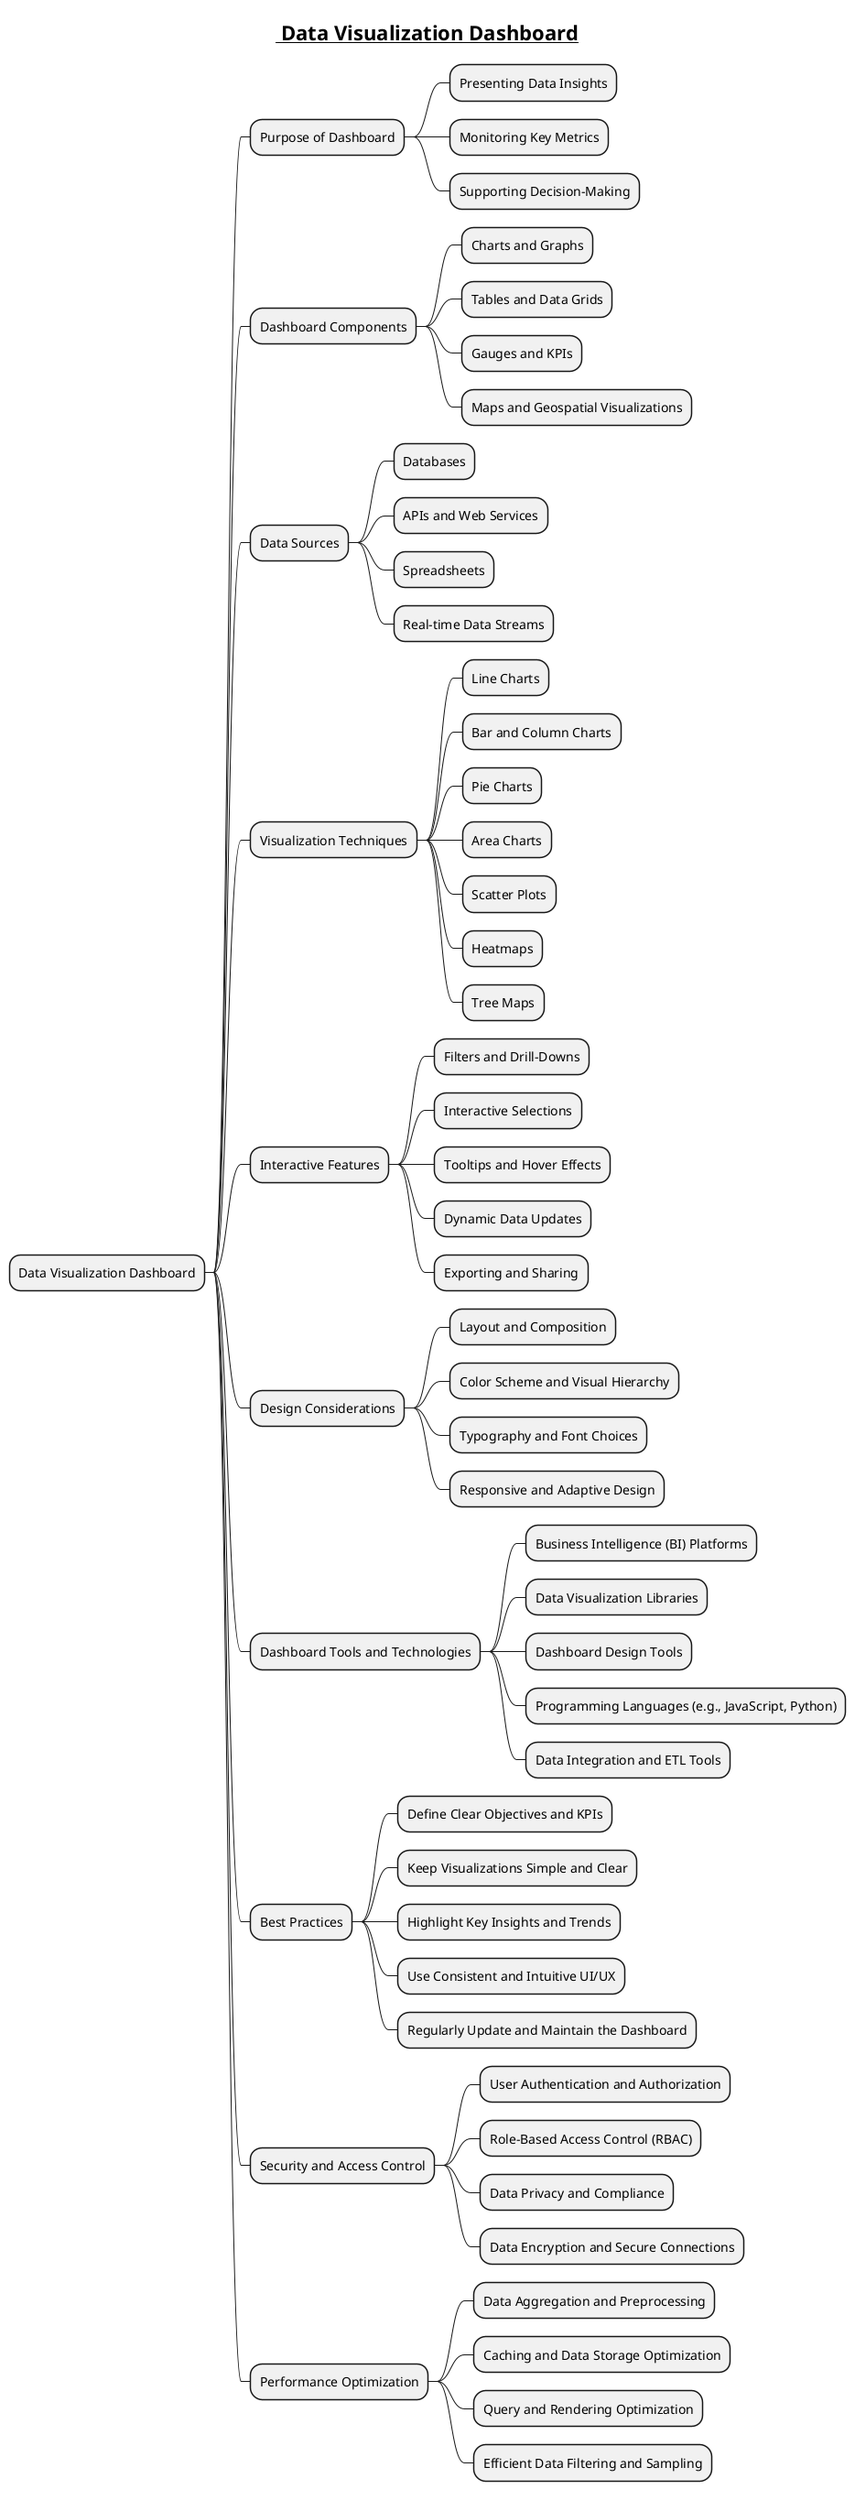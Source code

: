 @startmindmap


title =__ Data Visualization Dashboard__

* Data Visualization Dashboard

** Purpose of Dashboard
*** Presenting Data Insights
*** Monitoring Key Metrics
*** Supporting Decision-Making

** Dashboard Components
*** Charts and Graphs
*** Tables and Data Grids
*** Gauges and KPIs
*** Maps and Geospatial Visualizations

** Data Sources
*** Databases
*** APIs and Web Services
*** Spreadsheets
*** Real-time Data Streams

** Visualization Techniques
*** Line Charts
*** Bar and Column Charts
*** Pie Charts
*** Area Charts
*** Scatter Plots
*** Heatmaps
*** Tree Maps

** Interactive Features
*** Filters and Drill-Downs
*** Interactive Selections
*** Tooltips and Hover Effects
*** Dynamic Data Updates
*** Exporting and Sharing

** Design Considerations
*** Layout and Composition
*** Color Scheme and Visual Hierarchy
*** Typography and Font Choices
*** Responsive and Adaptive Design

** Dashboard Tools and Technologies
*** Business Intelligence (BI) Platforms
*** Data Visualization Libraries
*** Dashboard Design Tools
*** Programming Languages (e.g., JavaScript, Python)
*** Data Integration and ETL Tools

** Best Practices
*** Define Clear Objectives and KPIs
*** Keep Visualizations Simple and Clear
*** Highlight Key Insights and Trends
*** Use Consistent and Intuitive UI/UX
*** Regularly Update and Maintain the Dashboard

** Security and Access Control
*** User Authentication and Authorization
*** Role-Based Access Control (RBAC)
*** Data Privacy and Compliance
*** Data Encryption and Secure Connections

** Performance Optimization
*** Data Aggregation and Preprocessing
*** Caching and Data Storage Optimization
*** Query and Rendering Optimization
*** Efficient Data Filtering and Sampling

@endmindmap
